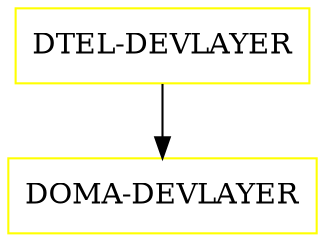 digraph G {
  "DTEL-DEVLAYER" [shape=box,color=yellow];
  "DOMA-DEVLAYER" [shape=box,color=yellow,URL="./DOMA_DEVLAYER.html"];
  "DTEL-DEVLAYER" -> "DOMA-DEVLAYER";
}
